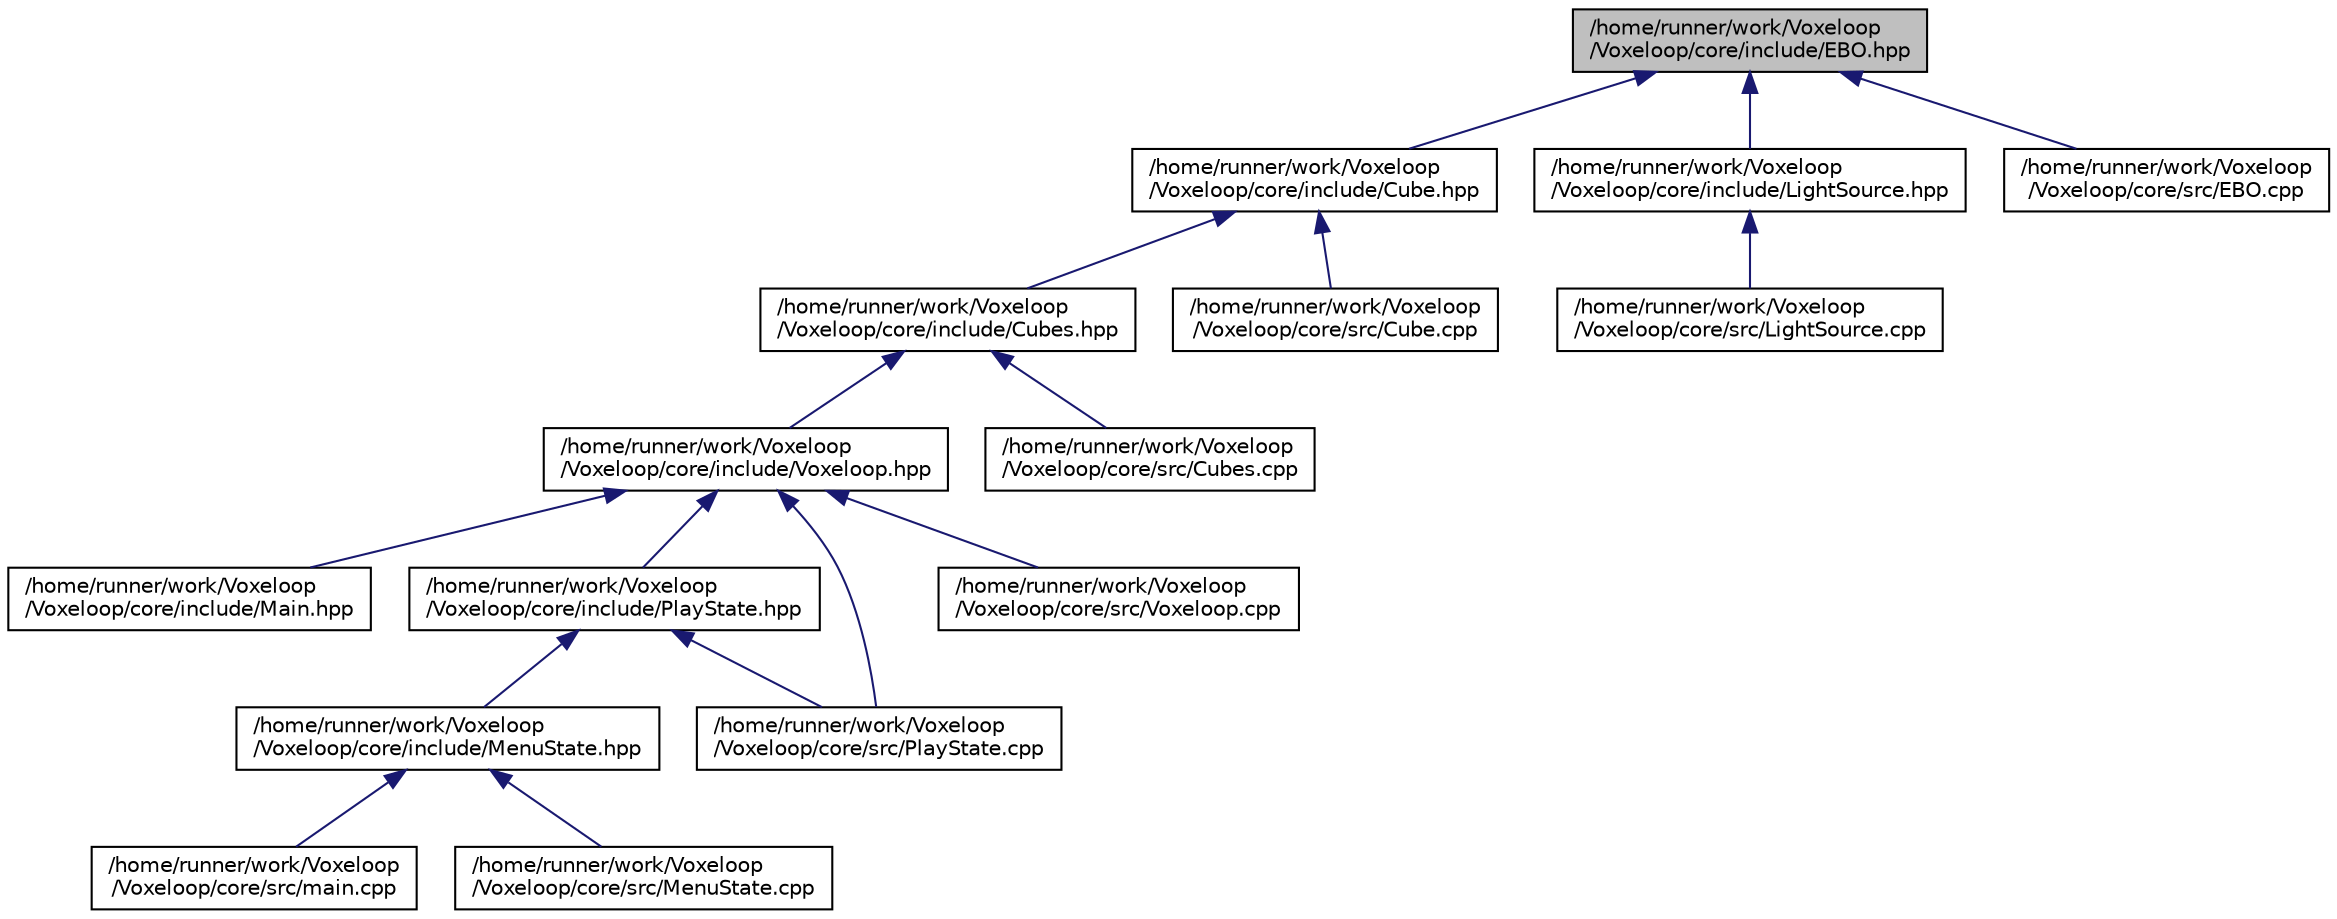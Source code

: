 digraph "/home/runner/work/Voxeloop/Voxeloop/core/include/EBO.hpp"
{
 // INTERACTIVE_SVG=YES
 // LATEX_PDF_SIZE
  edge [fontname="Helvetica",fontsize="10",labelfontname="Helvetica",labelfontsize="10"];
  node [fontname="Helvetica",fontsize="10",shape=record];
  Node1 [label="/home/runner/work/Voxeloop\l/Voxeloop/core/include/EBO.hpp",height=0.2,width=0.4,color="black", fillcolor="grey75", style="filled", fontcolor="black",tooltip=" "];
  Node1 -> Node2 [dir="back",color="midnightblue",fontsize="10",style="solid",fontname="Helvetica"];
  Node2 [label="/home/runner/work/Voxeloop\l/Voxeloop/core/include/Cube.hpp",height=0.2,width=0.4,color="black", fillcolor="white", style="filled",URL="$Cube_8hpp.html",tooltip=" "];
  Node2 -> Node3 [dir="back",color="midnightblue",fontsize="10",style="solid",fontname="Helvetica"];
  Node3 [label="/home/runner/work/Voxeloop\l/Voxeloop/core/include/Cubes.hpp",height=0.2,width=0.4,color="black", fillcolor="white", style="filled",URL="$Cubes_8hpp.html",tooltip=" "];
  Node3 -> Node4 [dir="back",color="midnightblue",fontsize="10",style="solid",fontname="Helvetica"];
  Node4 [label="/home/runner/work/Voxeloop\l/Voxeloop/core/include/Voxeloop.hpp",height=0.2,width=0.4,color="black", fillcolor="white", style="filled",URL="$Voxeloop_8hpp.html",tooltip=" "];
  Node4 -> Node5 [dir="back",color="midnightblue",fontsize="10",style="solid",fontname="Helvetica"];
  Node5 [label="/home/runner/work/Voxeloop\l/Voxeloop/core/include/Main.hpp",height=0.2,width=0.4,color="black", fillcolor="white", style="filled",URL="$Main_8hpp.html",tooltip=" "];
  Node4 -> Node6 [dir="back",color="midnightblue",fontsize="10",style="solid",fontname="Helvetica"];
  Node6 [label="/home/runner/work/Voxeloop\l/Voxeloop/core/include/PlayState.hpp",height=0.2,width=0.4,color="black", fillcolor="white", style="filled",URL="$PlayState_8hpp.html",tooltip=" "];
  Node6 -> Node7 [dir="back",color="midnightblue",fontsize="10",style="solid",fontname="Helvetica"];
  Node7 [label="/home/runner/work/Voxeloop\l/Voxeloop/core/include/MenuState.hpp",height=0.2,width=0.4,color="black", fillcolor="white", style="filled",URL="$MenuState_8hpp.html",tooltip=" "];
  Node7 -> Node8 [dir="back",color="midnightblue",fontsize="10",style="solid",fontname="Helvetica"];
  Node8 [label="/home/runner/work/Voxeloop\l/Voxeloop/core/src/main.cpp",height=0.2,width=0.4,color="black", fillcolor="white", style="filled",URL="$main_8cpp.html",tooltip=" "];
  Node7 -> Node9 [dir="back",color="midnightblue",fontsize="10",style="solid",fontname="Helvetica"];
  Node9 [label="/home/runner/work/Voxeloop\l/Voxeloop/core/src/MenuState.cpp",height=0.2,width=0.4,color="black", fillcolor="white", style="filled",URL="$MenuState_8cpp.html",tooltip=" "];
  Node6 -> Node10 [dir="back",color="midnightblue",fontsize="10",style="solid",fontname="Helvetica"];
  Node10 [label="/home/runner/work/Voxeloop\l/Voxeloop/core/src/PlayState.cpp",height=0.2,width=0.4,color="black", fillcolor="white", style="filled",URL="$PlayState_8cpp.html",tooltip=" "];
  Node4 -> Node10 [dir="back",color="midnightblue",fontsize="10",style="solid",fontname="Helvetica"];
  Node4 -> Node11 [dir="back",color="midnightblue",fontsize="10",style="solid",fontname="Helvetica"];
  Node11 [label="/home/runner/work/Voxeloop\l/Voxeloop/core/src/Voxeloop.cpp",height=0.2,width=0.4,color="black", fillcolor="white", style="filled",URL="$Voxeloop_8cpp.html",tooltip=" "];
  Node3 -> Node12 [dir="back",color="midnightblue",fontsize="10",style="solid",fontname="Helvetica"];
  Node12 [label="/home/runner/work/Voxeloop\l/Voxeloop/core/src/Cubes.cpp",height=0.2,width=0.4,color="black", fillcolor="white", style="filled",URL="$Cubes_8cpp.html",tooltip=" "];
  Node2 -> Node13 [dir="back",color="midnightblue",fontsize="10",style="solid",fontname="Helvetica"];
  Node13 [label="/home/runner/work/Voxeloop\l/Voxeloop/core/src/Cube.cpp",height=0.2,width=0.4,color="black", fillcolor="white", style="filled",URL="$Cube_8cpp.html",tooltip=" "];
  Node1 -> Node14 [dir="back",color="midnightblue",fontsize="10",style="solid",fontname="Helvetica"];
  Node14 [label="/home/runner/work/Voxeloop\l/Voxeloop/core/include/LightSource.hpp",height=0.2,width=0.4,color="black", fillcolor="white", style="filled",URL="$LightSource_8hpp.html",tooltip=" "];
  Node14 -> Node15 [dir="back",color="midnightblue",fontsize="10",style="solid",fontname="Helvetica"];
  Node15 [label="/home/runner/work/Voxeloop\l/Voxeloop/core/src/LightSource.cpp",height=0.2,width=0.4,color="black", fillcolor="white", style="filled",URL="$LightSource_8cpp.html",tooltip=" "];
  Node1 -> Node16 [dir="back",color="midnightblue",fontsize="10",style="solid",fontname="Helvetica"];
  Node16 [label="/home/runner/work/Voxeloop\l/Voxeloop/core/src/EBO.cpp",height=0.2,width=0.4,color="black", fillcolor="white", style="filled",URL="$EBO_8cpp.html",tooltip=" "];
}
